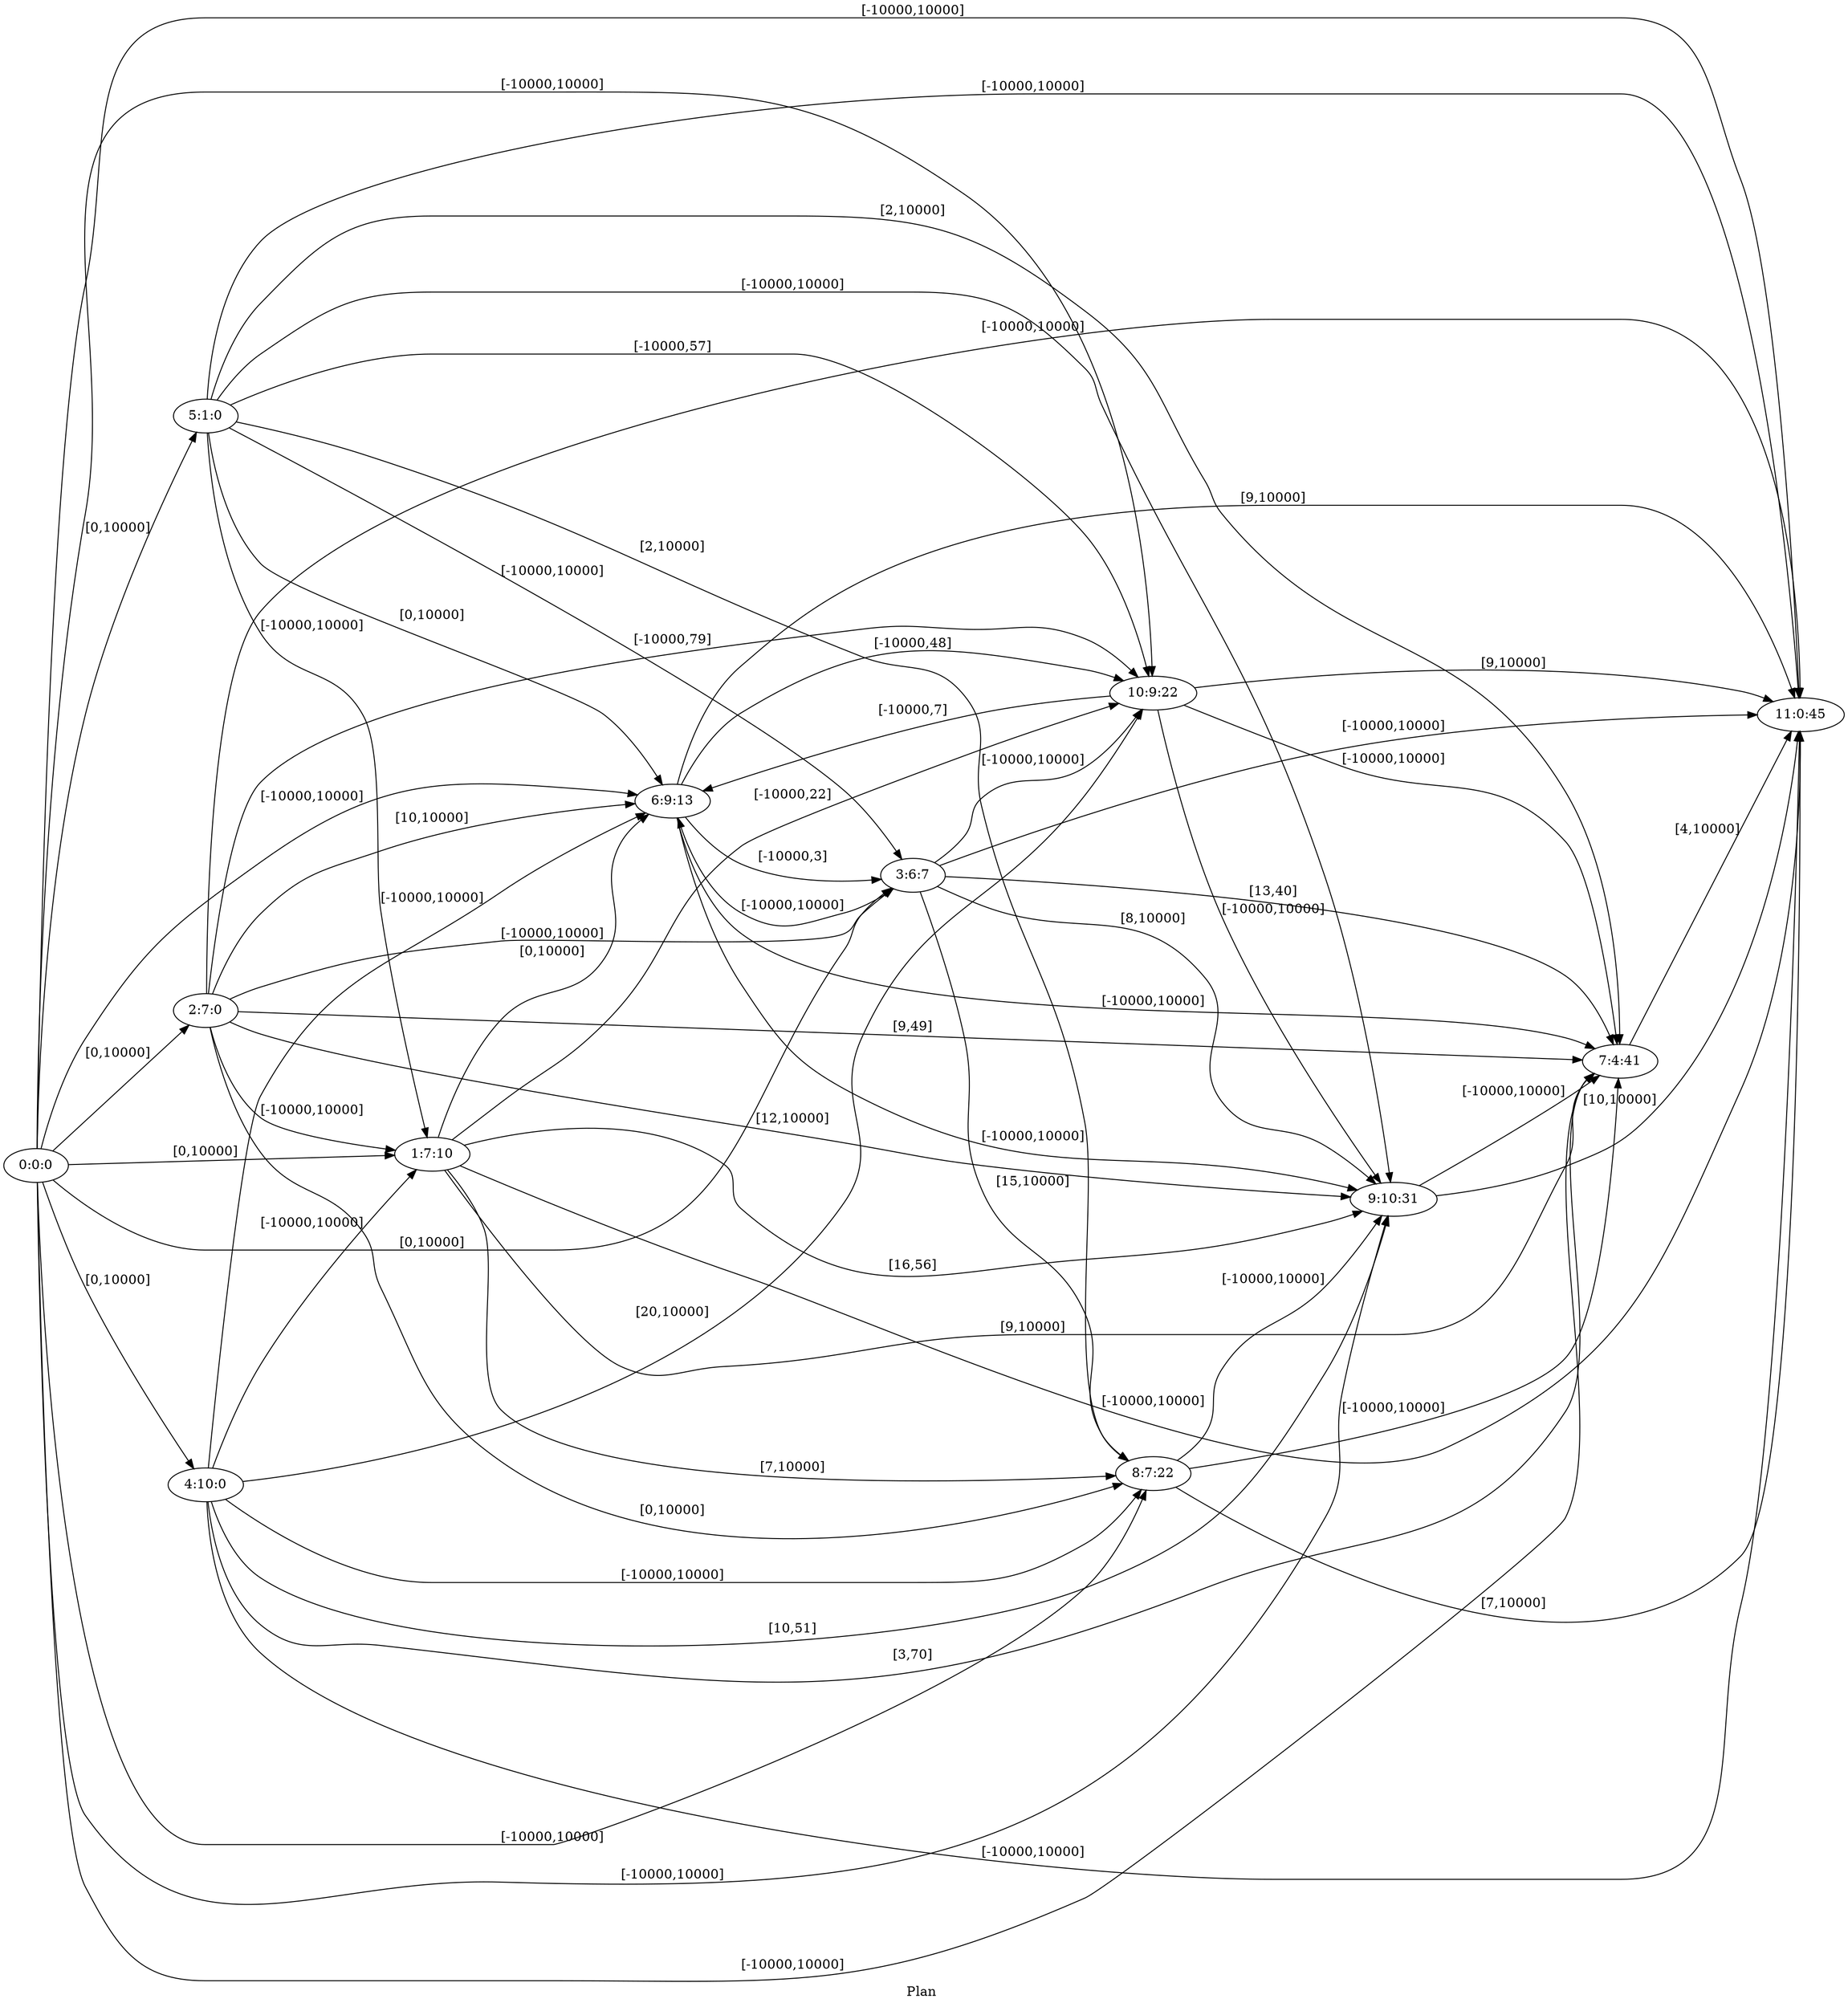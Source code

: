 digraph G {
 rankdir = LR;
 nodesep = .45; 
 size = 30;
label="Plan ";
 fldt = 0.316698;
"0:0:0"->"1:7:10"[ label = "[0,10000]"];
"0:0:0"->"2:7:0"[ label = "[0,10000]"];
"0:0:0"->"3:6:7"[ label = "[0,10000]"];
"0:0:0"->"4:10:0"[ label = "[0,10000]"];
"0:0:0"->"5:1:0"[ label = "[0,10000]"];
"0:0:0"->"6:9:13"[ label = "[-10000,10000]"];
"0:0:0"->"7:4:41"[ label = "[-10000,10000]"];
"0:0:0"->"8:7:22"[ label = "[-10000,10000]"];
"0:0:0"->"9:10:31"[ label = "[-10000,10000]"];
"0:0:0"->"10:9:22"[ label = "[-10000,10000]"];
"0:0:0"->"11:0:45"[ label = "[-10000,10000]"];
"1:7:10"->"6:9:13"[ label = "[0,10000]"];
"1:7:10"->"7:4:41"[ label = "[9,10000]"];
"1:7:10"->"8:7:22"[ label = "[7,10000]"];
"1:7:10"->"9:10:31"[ label = "[16,56]"];
"1:7:10"->"10:9:22"[ label = "[-10000,22]"];
"1:7:10"->"11:0:45"[ label = "[-10000,10000]"];
"2:7:0"->"1:7:10"[ label = "[-10000,10000]"];
"2:7:0"->"3:6:7"[ label = "[-10000,10000]"];
"2:7:0"->"6:9:13"[ label = "[10,10000]"];
"2:7:0"->"7:4:41"[ label = "[9,49]"];
"2:7:0"->"8:7:22"[ label = "[0,10000]"];
"2:7:0"->"9:10:31"[ label = "[12,10000]"];
"2:7:0"->"10:9:22"[ label = "[-10000,79]"];
"2:7:0"->"11:0:45"[ label = "[-10000,10000]"];
"3:6:7"->"6:9:13"[ label = "[-10000,10000]"];
"3:6:7"->"7:4:41"[ label = "[13,40]"];
"3:6:7"->"8:7:22"[ label = "[15,10000]"];
"3:6:7"->"9:10:31"[ label = "[8,10000]"];
"3:6:7"->"10:9:22"[ label = "[-10000,10000]"];
"3:6:7"->"11:0:45"[ label = "[-10000,10000]"];
"4:10:0"->"1:7:10"[ label = "[-10000,10000]"];
"4:10:0"->"6:9:13"[ label = "[-10000,10000]"];
"4:10:0"->"7:4:41"[ label = "[3,70]"];
"4:10:0"->"8:7:22"[ label = "[-10000,10000]"];
"4:10:0"->"9:10:31"[ label = "[10,51]"];
"4:10:0"->"10:9:22"[ label = "[20,10000]"];
"4:10:0"->"11:0:45"[ label = "[-10000,10000]"];
"5:1:0"->"1:7:10"[ label = "[-10000,10000]"];
"5:1:0"->"3:6:7"[ label = "[-10000,10000]"];
"5:1:0"->"6:9:13"[ label = "[0,10000]"];
"5:1:0"->"7:4:41"[ label = "[2,10000]"];
"5:1:0"->"8:7:22"[ label = "[2,10000]"];
"5:1:0"->"9:10:31"[ label = "[-10000,10000]"];
"5:1:0"->"10:9:22"[ label = "[-10000,57]"];
"5:1:0"->"11:0:45"[ label = "[-10000,10000]"];
"6:9:13"->"3:6:7"[ label = "[-10000,3]"];
"6:9:13"->"7:4:41"[ label = "[-10000,10000]"];
"6:9:13"->"9:10:31"[ label = "[-10000,10000]"];
"6:9:13"->"10:9:22"[ label = "[-10000,48]"];
"6:9:13"->"11:0:45"[ label = "[9,10000]"];
"7:4:41"->"11:0:45"[ label = "[4,10000]"];
"8:7:22"->"7:4:41"[ label = "[-10000,10000]"];
"8:7:22"->"9:10:31"[ label = "[-10000,10000]"];
"8:7:22"->"11:0:45"[ label = "[7,10000]"];
"9:10:31"->"7:4:41"[ label = "[-10000,10000]"];
"9:10:31"->"11:0:45"[ label = "[10,10000]"];
"10:9:22"->"6:9:13"[ label = "[-10000,7]"];
"10:9:22"->"7:4:41"[ label = "[-10000,10000]"];
"10:9:22"->"9:10:31"[ label = "[-10000,10000]"];
"10:9:22"->"11:0:45"[ label = "[9,10000]"];
}
